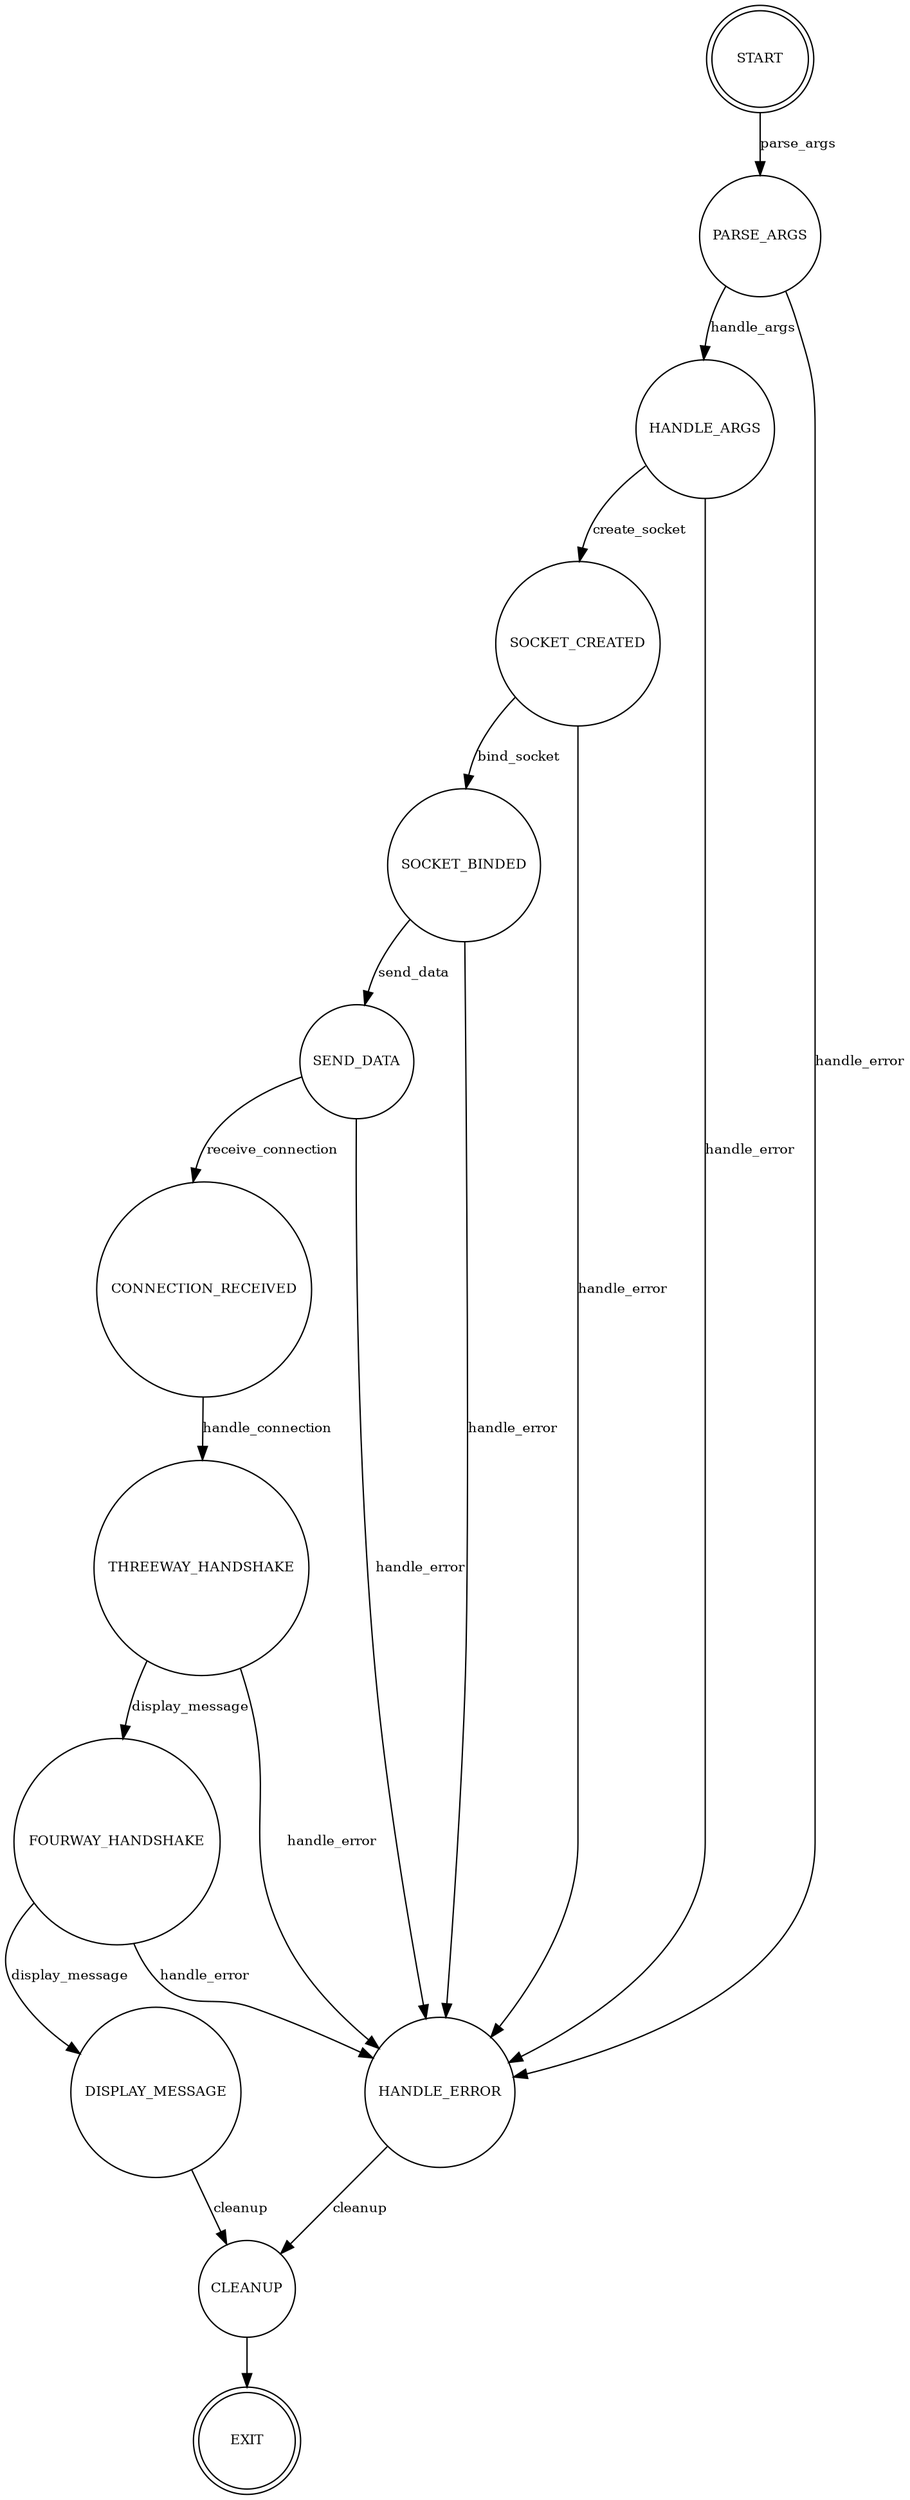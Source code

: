 digraph Client {
    node [shape=circle; fontsize=10; width=1;height=1;];
    edge [fontsize=10];

    START [label="START", shape=doublecircle]
    PARSE_ARGS [label="PARSE_ARGS", shape=circle]
    HANDLE_ARGS [label="HANDLE_ARGS", shape=circle]
    HANDLE_ERROR [label="HANDLE_ERROR", shape=circle]
    DISPLAY_MESSAGE [label="DISPLAY_MESSAGE", shape=circle]
    SOCKET_CREATED [label="SOCKET_CREATED", shape=circle]
    SOCKET_BINDED [label="SOCKET_BINDED", shape=circle]
    SEND_DATA [label="SEND_DATA", shape=circle]
    CONNECTION_RECEIVED [label="CONNECTION_RECEIVED", shape=circle]
    
    THREEWAY_HANDSHAKE [label="THREEWAY_HANDSHAKE", shape=circle]
    FOURWAY_HANDSHAKE [label="FOURWAY_HANDSHAKE", shape=circle]
    CLEANUP [label="CLEANUP", shape=circle]
    EXIT [label="EXIT", shape=doublecircle]

    START -> PARSE_ARGS [label="parse_args"]
    PARSE_ARGS -> HANDLE_ARGS [label="handle_args"]
    PARSE_ARGS -> HANDLE_ERROR [label="handle_error"]
    HANDLE_ARGS -> SOCKET_CREATED [label="create_socket"]
    HANDLE_ARGS -> HANDLE_ERROR [label="handle_error"]
    SOCKET_CREATED -> SOCKET_BINDED [label="bind_socket"]
    SOCKET_CREATED -> HANDLE_ERROR [label="handle_error"]
    SOCKET_BINDED -> SEND_DATA [label="send_data"]
    SOCKET_BINDED -> HANDLE_ERROR [label="handle_error"]
    SEND_DATA -> CONNECTION_RECEIVED [label="receive_connection"]
    SEND_DATA -> HANDLE_ERROR [label="handle_error"]
    CONNECTION_RECEIVED -> THREEWAY_HANDSHAKE [label="handle_connection"]
    THREEWAY_HANDSHAKE -> FOURWAY_HANDSHAKE [label="display_message"]
    THREEWAY_HANDSHAKE -> HANDLE_ERROR [label="handle_error"]
    FOURWAY_HANDSHAKE -> HANDLE_ERROR [label="handle_error"]
    FOURWAY_HANDSHAKE -> DISPLAY_MESSAGE[label="display_message"]
    DISPLAY_MESSAGE -> CLEANUP [label="cleanup"]
    HANDLE_ERROR -> CLEANUP [label="cleanup"]
    CLEANUP -> EXIT
}